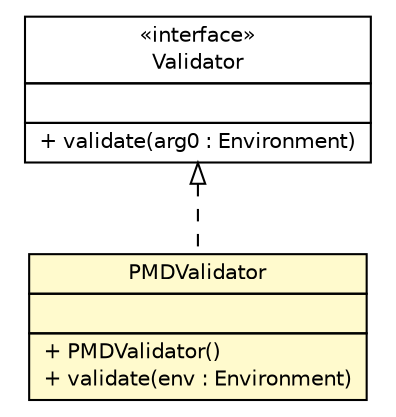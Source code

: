 #!/usr/local/bin/dot
#
# Class diagram 
# Generated by UMLGraph version 5.1 (http://www.umlgraph.org/)
#

digraph G {
	edge [fontname="Helvetica",fontsize=10,labelfontname="Helvetica",labelfontsize=10];
	node [fontname="Helvetica",fontsize=10,shape=plaintext];
	nodesep=0.25;
	ranksep=0.5;
	// com.qulice.pmd.PMDValidator
	c7 [label=<<table title="com.qulice.pmd.PMDValidator" border="0" cellborder="1" cellspacing="0" cellpadding="2" port="p" bgcolor="lemonChiffon" href="./PMDValidator.html">
		<tr><td><table border="0" cellspacing="0" cellpadding="1">
<tr><td align="center" balign="center"> PMDValidator </td></tr>
		</table></td></tr>
		<tr><td><table border="0" cellspacing="0" cellpadding="1">
<tr><td align="left" balign="left">  </td></tr>
		</table></td></tr>
		<tr><td><table border="0" cellspacing="0" cellpadding="1">
<tr><td align="left" balign="left"> + PMDValidator() </td></tr>
<tr><td align="left" balign="left"> + validate(env : Environment) </td></tr>
		</table></td></tr>
		</table>>, fontname="Helvetica", fontcolor="black", fontsize=10.0];
	//com.qulice.pmd.PMDValidator implements com.qulice.spi.Validator
	c17:p -> c7:p [dir=back,arrowtail=empty,style=dashed];
	// com.qulice.spi.Validator
	c17 [label=<<table title="com.qulice.spi.Validator" border="0" cellborder="1" cellspacing="0" cellpadding="2" port="p" href="http://java.sun.com/j2se/1.4.2/docs/api/com/qulice/spi/Validator.html">
		<tr><td><table border="0" cellspacing="0" cellpadding="1">
<tr><td align="center" balign="center"> &#171;interface&#187; </td></tr>
<tr><td align="center" balign="center"> Validator </td></tr>
		</table></td></tr>
		<tr><td><table border="0" cellspacing="0" cellpadding="1">
<tr><td align="left" balign="left">  </td></tr>
		</table></td></tr>
		<tr><td><table border="0" cellspacing="0" cellpadding="1">
<tr><td align="left" balign="left"> + validate(arg0 : Environment) </td></tr>
		</table></td></tr>
		</table>>, fontname="Helvetica", fontcolor="black", fontsize=10.0];
}

